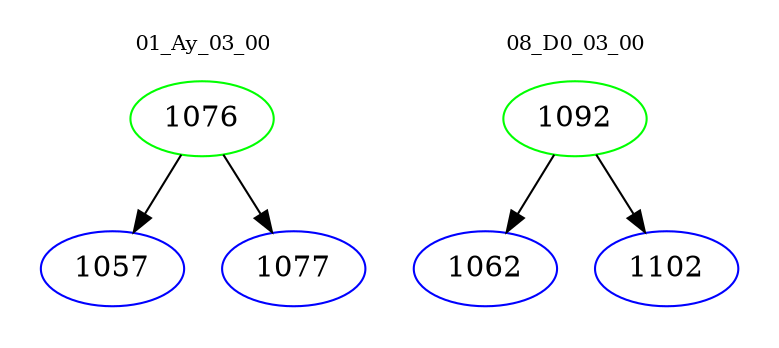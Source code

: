 digraph{
subgraph cluster_0 {
color = white
label = "01_Ay_03_00";
fontsize=10;
T0_1076 [label="1076", color="green"]
T0_1076 -> T0_1057 [color="black"]
T0_1057 [label="1057", color="blue"]
T0_1076 -> T0_1077 [color="black"]
T0_1077 [label="1077", color="blue"]
}
subgraph cluster_1 {
color = white
label = "08_D0_03_00";
fontsize=10;
T1_1092 [label="1092", color="green"]
T1_1092 -> T1_1062 [color="black"]
T1_1062 [label="1062", color="blue"]
T1_1092 -> T1_1102 [color="black"]
T1_1102 [label="1102", color="blue"]
}
}
